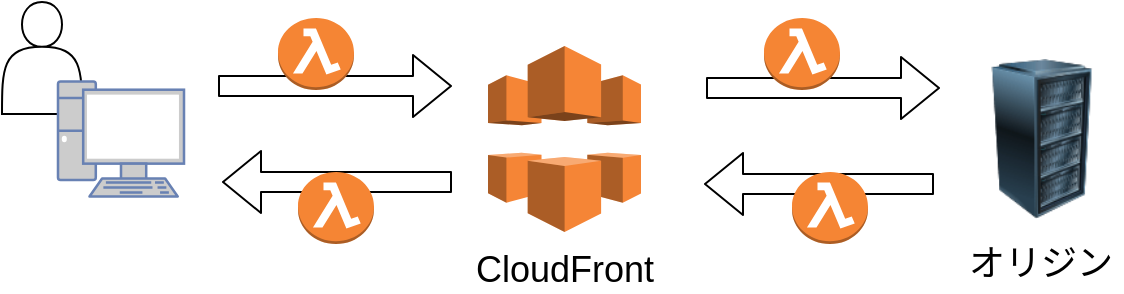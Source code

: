 <mxfile>
    <diagram id="-KielnDMWgwMQt36FwL9" name="ページ1">
        <mxGraphModel dx="1124" dy="610" grid="0" gridSize="10" guides="1" tooltips="1" connect="1" arrows="1" fold="1" page="0" pageScale="1" pageWidth="827" pageHeight="1169" math="0" shadow="0">
            <root>
                <mxCell id="0"/>
                <mxCell id="1" parent="0"/>
                <mxCell id="13" value="" style="shape=flexArrow;endArrow=classic;html=1;" edge="1" parent="1">
                    <mxGeometry width="50" height="50" relative="1" as="geometry">
                        <mxPoint x="196" y="335" as="sourcePoint"/>
                        <mxPoint x="81" y="335" as="targetPoint"/>
                    </mxGeometry>
                </mxCell>
                <mxCell id="11" value="" style="shape=flexArrow;endArrow=classic;html=1;" edge="1" parent="1">
                    <mxGeometry width="50" height="50" relative="1" as="geometry">
                        <mxPoint x="79" y="287" as="sourcePoint"/>
                        <mxPoint x="196" y="287" as="targetPoint"/>
                    </mxGeometry>
                </mxCell>
                <mxCell id="15" value="" style="shape=flexArrow;endArrow=classic;html=1;" edge="1" parent="1">
                    <mxGeometry width="50" height="50" relative="1" as="geometry">
                        <mxPoint x="437" y="336" as="sourcePoint"/>
                        <mxPoint x="322" y="336" as="targetPoint"/>
                    </mxGeometry>
                </mxCell>
                <mxCell id="12" value="" style="shape=flexArrow;endArrow=classic;html=1;" edge="1" parent="1">
                    <mxGeometry width="50" height="50" relative="1" as="geometry">
                        <mxPoint x="323" y="288" as="sourcePoint"/>
                        <mxPoint x="440" y="288" as="targetPoint"/>
                    </mxGeometry>
                </mxCell>
                <mxCell id="2" value="" style="outlineConnect=0;dashed=0;verticalLabelPosition=bottom;verticalAlign=top;align=center;html=1;shape=mxgraph.aws3.cloudfront;fillColor=#F58536;gradientColor=none;" vertex="1" parent="1">
                    <mxGeometry x="214" y="267" width="76.5" height="93" as="geometry"/>
                </mxCell>
                <mxCell id="6" value="" style="group" vertex="1" connectable="0" parent="1">
                    <mxGeometry x="-29" y="245" width="91" height="97.25" as="geometry"/>
                </mxCell>
                <mxCell id="4" value="" style="shape=actor;whiteSpace=wrap;html=1;" vertex="1" parent="6">
                    <mxGeometry width="40" height="56" as="geometry"/>
                </mxCell>
                <mxCell id="5" value="" style="fontColor=#0066CC;verticalAlign=top;verticalLabelPosition=bottom;labelPosition=center;align=center;html=1;outlineConnect=0;fillColor=#CCCCCC;strokeColor=#6881B3;gradientColor=none;gradientDirection=north;strokeWidth=2;shape=mxgraph.networks.pc;" vertex="1" parent="6">
                    <mxGeometry x="28" y="39.75" width="63" height="57.5" as="geometry"/>
                </mxCell>
                <mxCell id="7" value="" style="outlineConnect=0;dashed=0;verticalLabelPosition=bottom;verticalAlign=top;align=center;html=1;shape=mxgraph.aws3.lambda_function;fillColor=#F58534;gradientColor=none;" vertex="1" parent="1">
                    <mxGeometry x="109" y="253" width="38" height="36" as="geometry"/>
                </mxCell>
                <mxCell id="8" value="" style="outlineConnect=0;dashed=0;verticalLabelPosition=bottom;verticalAlign=top;align=center;html=1;shape=mxgraph.aws3.lambda_function;fillColor=#F58534;gradientColor=none;" vertex="1" parent="1">
                    <mxGeometry x="119" y="330" width="38" height="36" as="geometry"/>
                </mxCell>
                <mxCell id="9" value="" style="outlineConnect=0;dashed=0;verticalLabelPosition=bottom;verticalAlign=top;align=center;html=1;shape=mxgraph.aws3.lambda_function;fillColor=#F58534;gradientColor=none;" vertex="1" parent="1">
                    <mxGeometry x="366" y="330" width="38" height="36" as="geometry"/>
                </mxCell>
                <mxCell id="10" value="" style="outlineConnect=0;dashed=0;verticalLabelPosition=bottom;verticalAlign=top;align=center;html=1;shape=mxgraph.aws3.lambda_function;fillColor=#F58534;gradientColor=none;" vertex="1" parent="1">
                    <mxGeometry x="352" y="253" width="38" height="36" as="geometry"/>
                </mxCell>
                <mxCell id="23" value="" style="group" vertex="1" connectable="0" parent="1">
                    <mxGeometry x="450" y="273.5" width="81" height="112.5" as="geometry"/>
                </mxCell>
                <mxCell id="3" value="" style="image;html=1;image=img/lib/clip_art/computers/Server_Rack_128x128.png" vertex="1" parent="23">
                    <mxGeometry x="1" width="80" height="80" as="geometry"/>
                </mxCell>
                <mxCell id="22" value="&lt;font style=&quot;font-size: 18px&quot;&gt;オリジン&lt;/font&gt;" style="text;html=1;strokeColor=none;fillColor=none;align=center;verticalAlign=middle;whiteSpace=wrap;rounded=0;" vertex="1" parent="23">
                    <mxGeometry y="92.5" width="81" height="20" as="geometry"/>
                </mxCell>
                <mxCell id="24" value="&lt;font style=&quot;font-size: 18px&quot;&gt;CloudFront&lt;/font&gt;" style="text;html=1;strokeColor=none;fillColor=none;align=center;verticalAlign=middle;whiteSpace=wrap;rounded=0;" vertex="1" parent="1">
                    <mxGeometry x="211.75" y="369" width="81" height="20" as="geometry"/>
                </mxCell>
            </root>
        </mxGraphModel>
    </diagram>
</mxfile>
